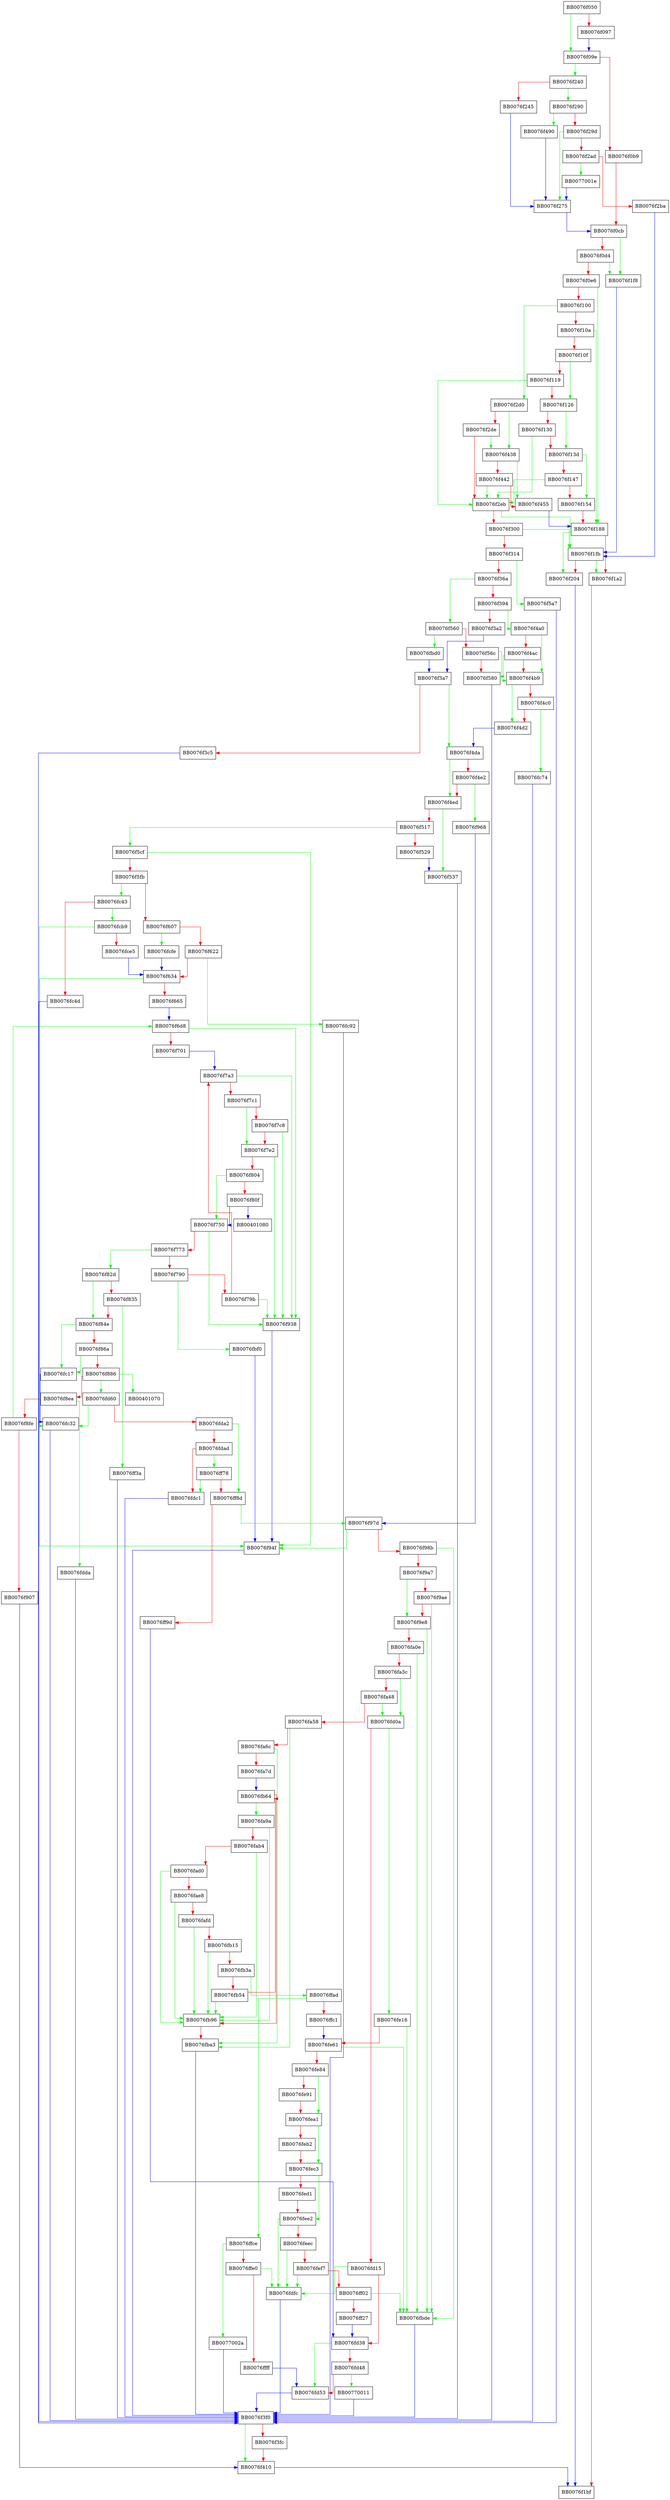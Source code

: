digraph ossl_ffc_params_FIPS186_4_gen_verify {
  node [shape="box"];
  graph [splines=ortho];
  BB0076f050 -> BB0076f09e [color="green"];
  BB0076f050 -> BB0076f097 [color="red"];
  BB0076f097 -> BB0076f09e [color="blue"];
  BB0076f09e -> BB0076f240 [color="green"];
  BB0076f09e -> BB0076f0b9 [color="red"];
  BB0076f0b9 -> BB0076f0cb [color="red"];
  BB0076f0cb -> BB0076f1f8 [color="green"];
  BB0076f0cb -> BB0076f0d4 [color="red"];
  BB0076f0d4 -> BB0076f1f8 [color="green"];
  BB0076f0d4 -> BB0076f0e6 [color="red"];
  BB0076f0e6 -> BB0076f188 [color="green"];
  BB0076f0e6 -> BB0076f100 [color="red"];
  BB0076f100 -> BB0076f2d0 [color="green"];
  BB0076f100 -> BB0076f10a [color="red"];
  BB0076f10a -> BB0076f188 [color="green"];
  BB0076f10a -> BB0076f10f [color="red"];
  BB0076f10f -> BB0076f126 [color="green"];
  BB0076f10f -> BB0076f119 [color="red"];
  BB0076f119 -> BB0076f2eb [color="green"];
  BB0076f119 -> BB0076f126 [color="red"];
  BB0076f126 -> BB0076f13d [color="green"];
  BB0076f126 -> BB0076f130 [color="red"];
  BB0076f130 -> BB0076f2eb [color="green"];
  BB0076f130 -> BB0076f13d [color="red"];
  BB0076f13d -> BB0076f154 [color="green"];
  BB0076f13d -> BB0076f147 [color="red"];
  BB0076f147 -> BB0076f2eb [color="green"];
  BB0076f147 -> BB0076f154 [color="red"];
  BB0076f154 -> BB0076f188 [color="red"];
  BB0076f188 -> BB0076f204 [color="green"];
  BB0076f188 -> BB0076f1a2 [color="red"];
  BB0076f1a2 -> BB0076f1bf [color="red"];
  BB0076f1f8 -> BB0076f1fb [color="blue"];
  BB0076f1fb -> BB0076f1a2 [color="green"];
  BB0076f1fb -> BB0076f204 [color="red"];
  BB0076f204 -> BB0076f1bf [color="blue"];
  BB0076f240 -> BB0076f290 [color="green"];
  BB0076f240 -> BB0076f245 [color="red"];
  BB0076f245 -> BB0076f275 [color="blue"];
  BB0076f275 -> BB0076f0cb [color="blue"];
  BB0076f290 -> BB0076f490 [color="green"];
  BB0076f290 -> BB0076f29d [color="red"];
  BB0076f29d -> BB0076f275 [color="green"];
  BB0076f29d -> BB0076f2ad [color="red"];
  BB0076f2ad -> BB0077001e [color="green"];
  BB0076f2ad -> BB0076f2ba [color="red"];
  BB0076f2ba -> BB0076f1fb [color="blue"];
  BB0076f2d0 -> BB0076f438 [color="green"];
  BB0076f2d0 -> BB0076f2de [color="red"];
  BB0076f2de -> BB0076f438 [color="green"];
  BB0076f2de -> BB0076f2eb [color="red"];
  BB0076f2eb -> BB0076f1fb [color="green"];
  BB0076f2eb -> BB0076f300 [color="red"];
  BB0076f300 -> BB0076f1fb [color="green"];
  BB0076f300 -> BB0076f314 [color="red"];
  BB0076f314 -> BB0076f5a7 [color="green"];
  BB0076f314 -> BB0076f36a [color="red"];
  BB0076f36a -> BB0076f560 [color="green"];
  BB0076f36a -> BB0076f394 [color="red"];
  BB0076f394 -> BB0076f4a0 [color="green"];
  BB0076f394 -> BB0076f3a2 [color="red"];
  BB0076f3a2 -> BB0076f3a7 [color="blue"];
  BB0076f3a7 -> BB0076f4da [color="green"];
  BB0076f3a7 -> BB0076f3c5 [color="red"];
  BB0076f3c5 -> BB0076f3f0 [color="blue"];
  BB0076f3f0 -> BB0076f410 [color="green"];
  BB0076f3f0 -> BB0076f3fc [color="red"];
  BB0076f3fc -> BB0076f410 [color="red"];
  BB0076f410 -> BB0076f1bf [color="blue"];
  BB0076f438 -> BB0076f455 [color="green"];
  BB0076f438 -> BB0076f442 [color="red"];
  BB0076f442 -> BB0076f2eb [color="green"];
  BB0076f442 -> BB0076f455 [color="red"];
  BB0076f455 -> BB0076f188 [color="blue"];
  BB0076f490 -> BB0076f275 [color="blue"];
  BB0076f4a0 -> BB0076f4b9 [color="green"];
  BB0076f4a0 -> BB0076f4ac [color="red"];
  BB0076f4ac -> BB0076f580 [color="green"];
  BB0076f4ac -> BB0076f4b9 [color="red"];
  BB0076f4b9 -> BB0076f4d2 [color="green"];
  BB0076f4b9 -> BB0076f4c0 [color="red"];
  BB0076f4c0 -> BB0076fc74 [color="green"];
  BB0076f4c0 -> BB0076f4d2 [color="red"];
  BB0076f4d2 -> BB0076f4da [color="blue"];
  BB0076f4da -> BB0076f4ed [color="green"];
  BB0076f4da -> BB0076f4e2 [color="red"];
  BB0076f4e2 -> BB0076f968 [color="green"];
  BB0076f4e2 -> BB0076f4ed [color="red"];
  BB0076f4ed -> BB0076f537 [color="green"];
  BB0076f4ed -> BB0076f517 [color="red"];
  BB0076f517 -> BB0076f5cf [color="green"];
  BB0076f517 -> BB0076f529 [color="red"];
  BB0076f529 -> BB0076f537 [color="blue"];
  BB0076f537 -> BB0076f3f0 [color="blue"];
  BB0076f560 -> BB0076fbd0 [color="green"];
  BB0076f560 -> BB0076f56c [color="red"];
  BB0076f56c -> BB0076f4b9 [color="green"];
  BB0076f56c -> BB0076f580 [color="red"];
  BB0076f580 -> BB0076f3f0 [color="blue"];
  BB0076f5a7 -> BB0076f3f0 [color="blue"];
  BB0076f5cf -> BB0076f94f [color="green"];
  BB0076f5cf -> BB0076f5fb [color="red"];
  BB0076f5fb -> BB0076fc43 [color="green"];
  BB0076f5fb -> BB0076f607 [color="red"];
  BB0076f607 -> BB0076fcfe [color="green"];
  BB0076f607 -> BB0076f622 [color="red"];
  BB0076f622 -> BB0076fc92 [color="green"];
  BB0076f622 -> BB0076f634 [color="red"];
  BB0076f634 -> BB0076fc32 [color="green"];
  BB0076f634 -> BB0076f665 [color="red"];
  BB0076f665 -> BB0076f6d8 [color="blue"];
  BB0076f6d8 -> BB0076f938 [color="green"];
  BB0076f6d8 -> BB0076f701 [color="red"];
  BB0076f701 -> BB0076f7a3 [color="blue"];
  BB0076f750 -> BB0076f938 [color="green"];
  BB0076f750 -> BB0076f773 [color="red"];
  BB0076f773 -> BB0076f82d [color="green"];
  BB0076f773 -> BB0076f790 [color="red"];
  BB0076f790 -> BB0076fbf0 [color="green"];
  BB0076f790 -> BB0076f79b [color="red"];
  BB0076f79b -> BB0076f938 [color="green"];
  BB0076f79b -> BB0076f7a3 [color="red"];
  BB0076f7a3 -> BB0076f938 [color="green"];
  BB0076f7a3 -> BB0076f7c1 [color="red"];
  BB0076f7c1 -> BB0076f7e2 [color="green"];
  BB0076f7c1 -> BB0076f7c8 [color="red"];
  BB0076f7c8 -> BB0076f938 [color="green"];
  BB0076f7c8 -> BB0076f7e2 [color="red"];
  BB0076f7e2 -> BB0076f938 [color="green"];
  BB0076f7e2 -> BB0076f804 [color="red"];
  BB0076f804 -> BB0076f750 [color="green"];
  BB0076f804 -> BB0076f80f [color="red"];
  BB0076f80f -> BB00401080 [color="blue"];
  BB0076f80f -> BB0076f750 [color="blue"];
  BB0076f82d -> BB0076f84e [color="green"];
  BB0076f82d -> BB0076f835 [color="red"];
  BB0076f835 -> BB0076ff3a [color="green"];
  BB0076f835 -> BB0076f84e [color="red"];
  BB0076f84e -> BB0076fc17 [color="green"];
  BB0076f84e -> BB0076f86a [color="red"];
  BB0076f86a -> BB0076fc17 [color="green"];
  BB0076f86a -> BB0076f886 [color="red"];
  BB0076f886 -> BB00401070 [color="green"];
  BB0076f886 -> BB0076fd60 [color="green"];
  BB0076f886 -> BB0076f8ea [color="red"];
  BB0076f8ea -> BB0076fdda [color="green"];
  BB0076f8ea -> BB0076f8fe [color="red"];
  BB0076f8fe -> BB0076f6d8 [color="green"];
  BB0076f8fe -> BB0076f907 [color="red"];
  BB0076f907 -> BB0076f410 [color="blue"];
  BB0076f938 -> BB0076f94f [color="blue"];
  BB0076f94f -> BB0076f3f0 [color="blue"];
  BB0076f968 -> BB0076f97d [color="blue"];
  BB0076f97d -> BB0076f94f [color="green"];
  BB0076f97d -> BB0076f98b [color="red"];
  BB0076f98b -> BB0076fbde [color="green"];
  BB0076f98b -> BB0076f9a7 [color="red"];
  BB0076f9a7 -> BB0076f9e8 [color="green"];
  BB0076f9a7 -> BB0076f9ae [color="red"];
  BB0076f9ae -> BB0076fbde [color="green"];
  BB0076f9ae -> BB0076f9e8 [color="red"];
  BB0076f9e8 -> BB0076fbde [color="green"];
  BB0076f9e8 -> BB0076fa0e [color="red"];
  BB0076fa0e -> BB0076fbde [color="green"];
  BB0076fa0e -> BB0076fa3c [color="red"];
  BB0076fa3c -> BB0076fd0a [color="green"];
  BB0076fa3c -> BB0076fa48 [color="red"];
  BB0076fa48 -> BB0076fd0a [color="green"];
  BB0076fa48 -> BB0076fa58 [color="red"];
  BB0076fa58 -> BB0076fba3 [color="green"];
  BB0076fa58 -> BB0076fa6c [color="red"];
  BB0076fa6c -> BB0076fba3 [color="green"];
  BB0076fa6c -> BB0076fa7d [color="red"];
  BB0076fa7d -> BB0076fb64 [color="blue"];
  BB0076fa9a -> BB0076fb96 [color="green"];
  BB0076fa9a -> BB0076fab4 [color="red"];
  BB0076fab4 -> BB0076fb96 [color="green"];
  BB0076fab4 -> BB0076fad0 [color="red"];
  BB0076fad0 -> BB0076fb96 [color="green"];
  BB0076fad0 -> BB0076fae8 [color="red"];
  BB0076fae8 -> BB0076fb96 [color="green"];
  BB0076fae8 -> BB0076fafd [color="red"];
  BB0076fafd -> BB0076fb96 [color="green"];
  BB0076fafd -> BB0076fb15 [color="red"];
  BB0076fb15 -> BB0076fb96 [color="green"];
  BB0076fb15 -> BB0076fb3a [color="red"];
  BB0076fb3a -> BB0076ffad [color="green"];
  BB0076fb3a -> BB0076fb54 [color="red"];
  BB0076fb54 -> BB0076fb96 [color="green"];
  BB0076fb54 -> BB0076fb64 [color="red"];
  BB0076fb64 -> BB0076fa9a [color="green"];
  BB0076fb64 -> BB0076fb96 [color="red"];
  BB0076fb96 -> BB0076fba3 [color="red"];
  BB0076fba3 -> BB0076f3f0 [color="blue"];
  BB0076fbd0 -> BB0076f3a7 [color="blue"];
  BB0076fbde -> BB0076f3f0 [color="blue"];
  BB0076fbf0 -> BB0076f94f [color="blue"];
  BB0076fc17 -> BB0076fc32 [color="blue"];
  BB0076fc32 -> BB0076f3f0 [color="blue"];
  BB0076fc43 -> BB0076fcb9 [color="green"];
  BB0076fc43 -> BB0076fc4d [color="red"];
  BB0076fc4d -> BB0076f3f0 [color="blue"];
  BB0076fc74 -> BB0076f3f0 [color="blue"];
  BB0076fc92 -> BB0076f3f0 [color="blue"];
  BB0076fcb9 -> BB0076f94f [color="green"];
  BB0076fcb9 -> BB0076fce5 [color="red"];
  BB0076fce5 -> BB0076f634 [color="blue"];
  BB0076fcfe -> BB0076f634 [color="blue"];
  BB0076fd0a -> BB0076fe16 [color="green"];
  BB0076fd0a -> BB0076fd15 [color="red"];
  BB0076fd15 -> BB0076fdfc [color="green"];
  BB0076fd15 -> BB0076fd38 [color="red"];
  BB0076fd38 -> BB0076fd53 [color="green"];
  BB0076fd38 -> BB0076fd48 [color="red"];
  BB0076fd48 -> BB00770011 [color="green"];
  BB0076fd48 -> BB0076fd53 [color="red"];
  BB0076fd53 -> BB0076f3f0 [color="blue"];
  BB0076fd60 -> BB0076fc32 [color="green"];
  BB0076fd60 -> BB0076fda2 [color="red"];
  BB0076fda2 -> BB0076ff8d [color="green"];
  BB0076fda2 -> BB0076fdad [color="red"];
  BB0076fdad -> BB0076ff78 [color="green"];
  BB0076fdad -> BB0076fdc1 [color="red"];
  BB0076fdc1 -> BB0076f3f0 [color="blue"];
  BB0076fdda -> BB0076f3f0 [color="blue"];
  BB0076fdfc -> BB0076f3f0 [color="blue"];
  BB0076fe16 -> BB0076fbde [color="green"];
  BB0076fe16 -> BB0076fe61 [color="red"];
  BB0076fe61 -> BB0076fbde [color="green"];
  BB0076fe61 -> BB0076fe84 [color="red"];
  BB0076fe84 -> BB0076fea1 [color="green"];
  BB0076fe84 -> BB0076fe91 [color="red"];
  BB0076fe91 -> BB0076fea1 [color="red"];
  BB0076fea1 -> BB0076fec3 [color="green"];
  BB0076fea1 -> BB0076feb2 [color="red"];
  BB0076feb2 -> BB0076fec3 [color="red"];
  BB0076fec3 -> BB0076fee2 [color="green"];
  BB0076fec3 -> BB0076fed1 [color="red"];
  BB0076fed1 -> BB0076fee2 [color="red"];
  BB0076fee2 -> BB0076fdfc [color="green"];
  BB0076fee2 -> BB0076feec [color="red"];
  BB0076feec -> BB0076fdfc [color="green"];
  BB0076feec -> BB0076fef7 [color="red"];
  BB0076fef7 -> BB0076fdfc [color="green"];
  BB0076fef7 -> BB0076ff02 [color="red"];
  BB0076ff02 -> BB0076fbde [color="green"];
  BB0076ff02 -> BB0076ff27 [color="red"];
  BB0076ff27 -> BB0076fd38 [color="blue"];
  BB0076ff3a -> BB0076f3f0 [color="blue"];
  BB0076ff78 -> BB0076fdc1 [color="green"];
  BB0076ff78 -> BB0076ff8d [color="red"];
  BB0076ff8d -> BB0076f97d [color="green"];
  BB0076ff8d -> BB0076ff9d [color="red"];
  BB0076ff9d -> BB0076fd38 [color="blue"];
  BB0076ffad -> BB0076ffce [color="green"];
  BB0076ffad -> BB0076ffc1 [color="red"];
  BB0076ffc1 -> BB0076fe61 [color="blue"];
  BB0076ffce -> BB0077002a [color="green"];
  BB0076ffce -> BB0076ffe0 [color="red"];
  BB0076ffe0 -> BB0076fdfc [color="green"];
  BB0076ffe0 -> BB0076ffff [color="red"];
  BB0076ffff -> BB0076fd53 [color="blue"];
  BB00770011 -> BB0076f3f0 [color="blue"];
  BB0077001e -> BB0076f275 [color="blue"];
  BB0077002a -> BB0076f3f0 [color="blue"];
}
